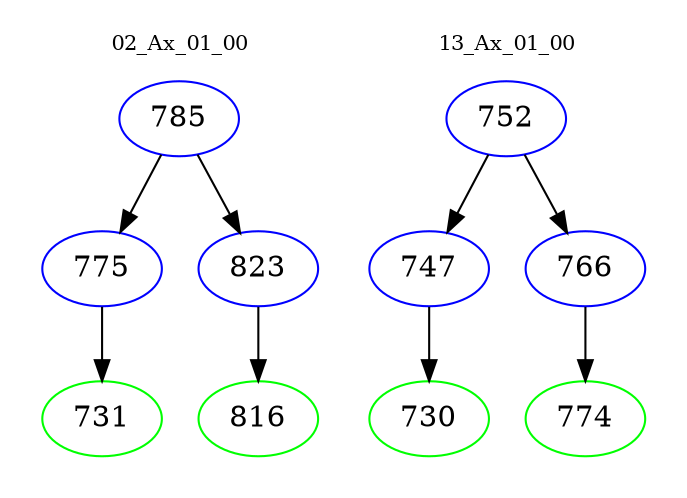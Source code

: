 digraph{
subgraph cluster_0 {
color = white
label = "02_Ax_01_00";
fontsize=10;
T0_785 [label="785", color="blue"]
T0_785 -> T0_775 [color="black"]
T0_775 [label="775", color="blue"]
T0_775 -> T0_731 [color="black"]
T0_731 [label="731", color="green"]
T0_785 -> T0_823 [color="black"]
T0_823 [label="823", color="blue"]
T0_823 -> T0_816 [color="black"]
T0_816 [label="816", color="green"]
}
subgraph cluster_1 {
color = white
label = "13_Ax_01_00";
fontsize=10;
T1_752 [label="752", color="blue"]
T1_752 -> T1_747 [color="black"]
T1_747 [label="747", color="blue"]
T1_747 -> T1_730 [color="black"]
T1_730 [label="730", color="green"]
T1_752 -> T1_766 [color="black"]
T1_766 [label="766", color="blue"]
T1_766 -> T1_774 [color="black"]
T1_774 [label="774", color="green"]
}
}
